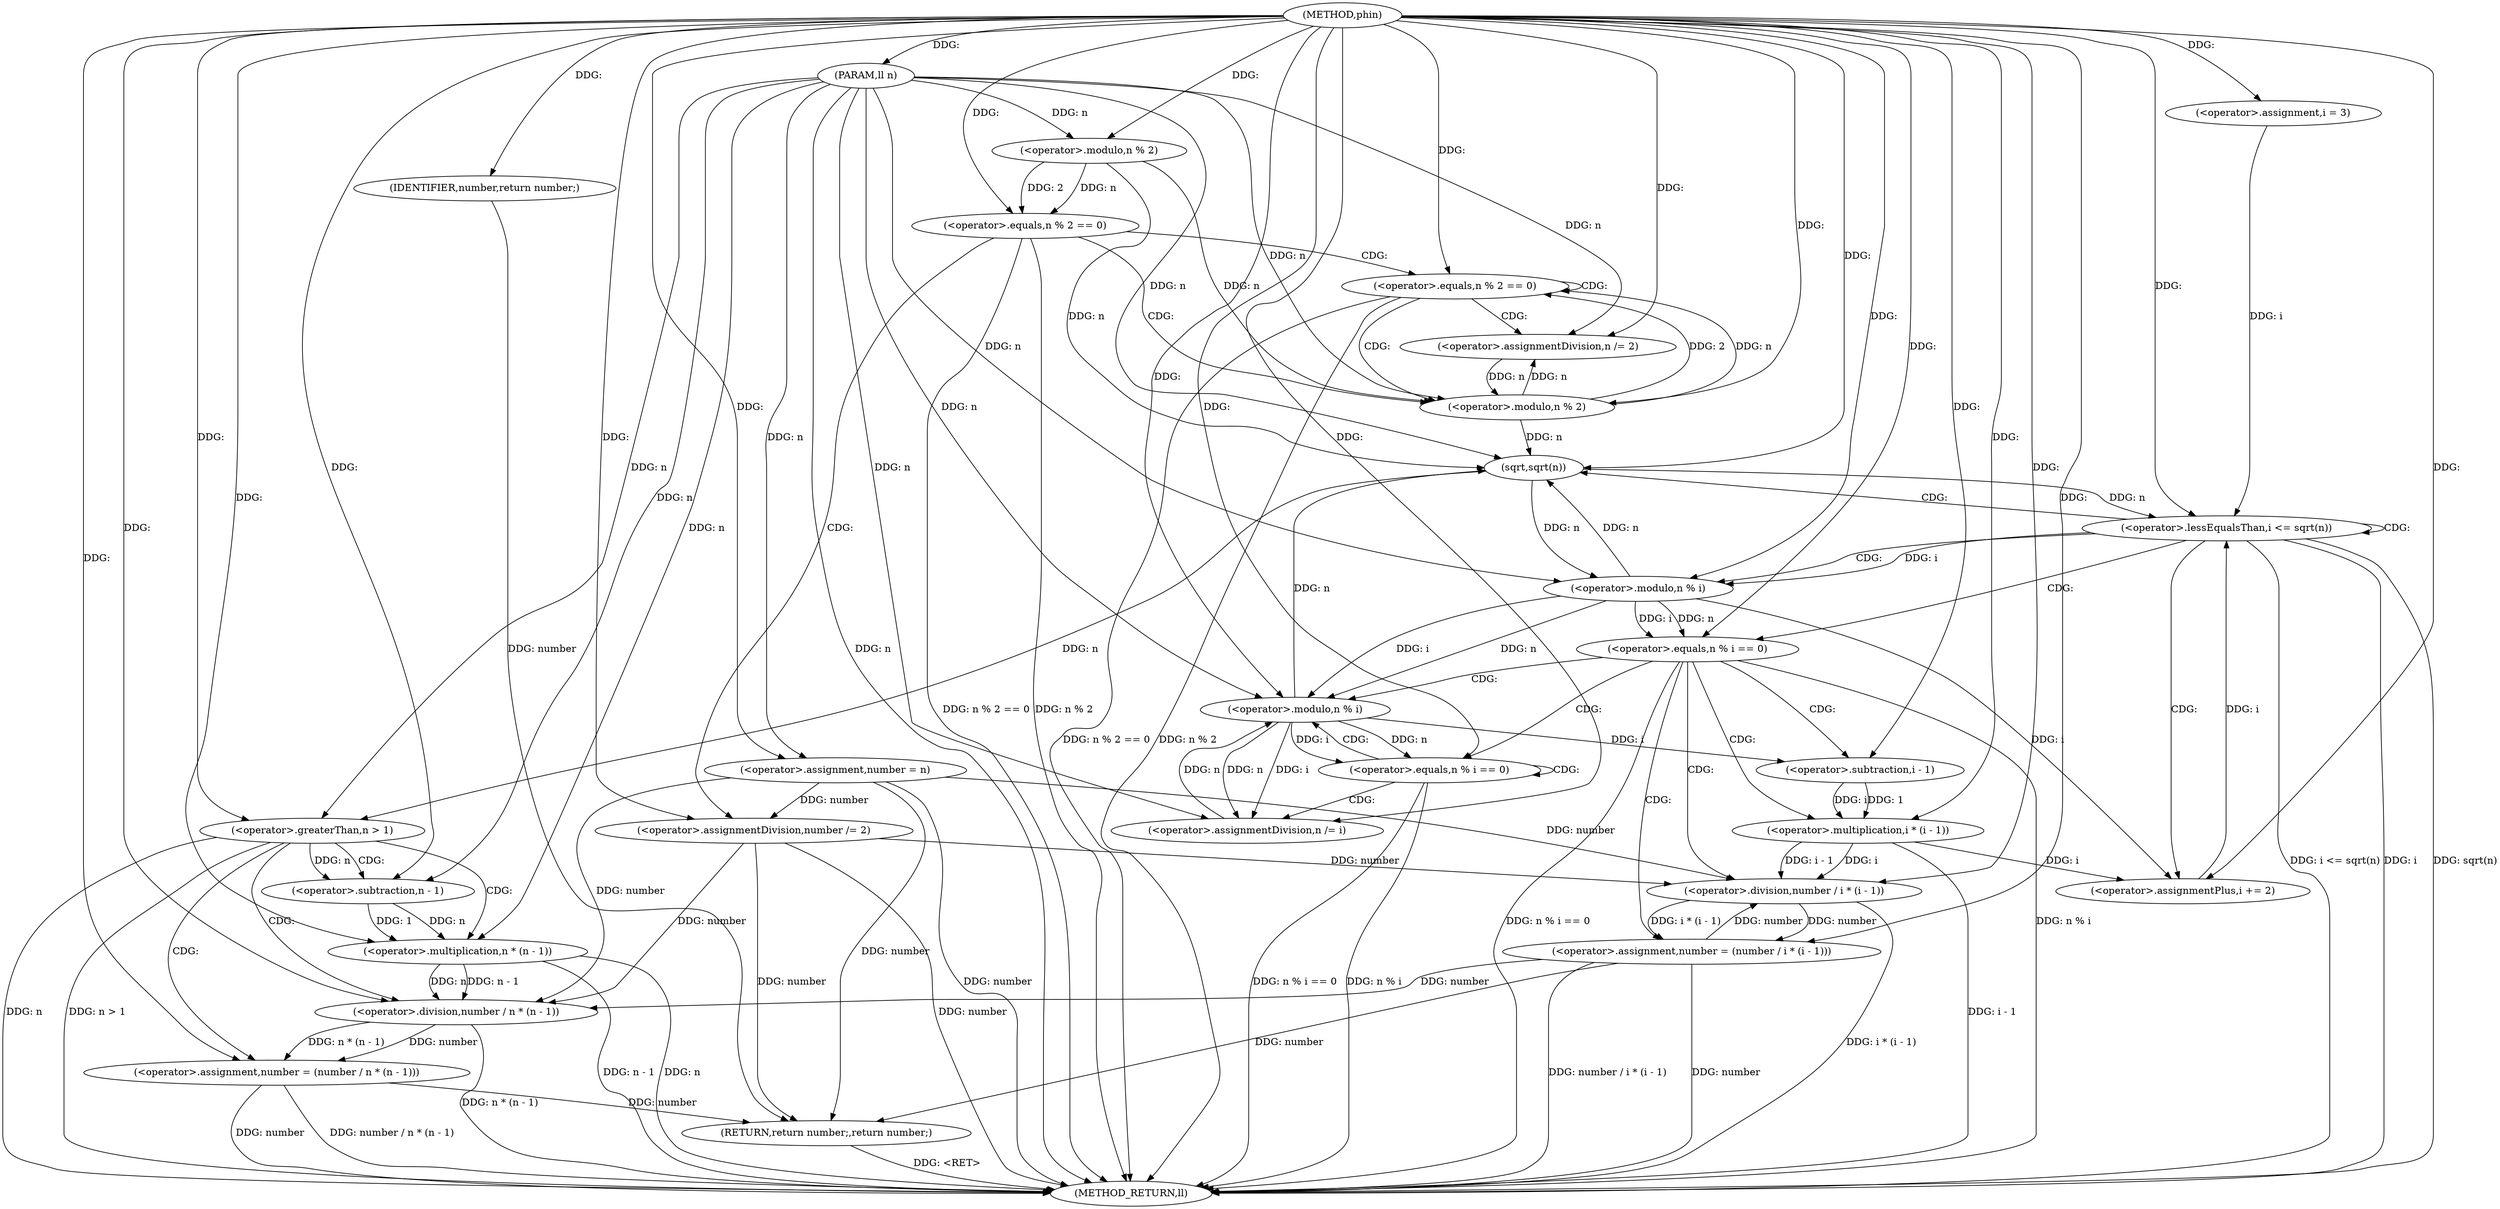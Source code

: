 digraph "phin" {  
"1001232" [label = "(METHOD,phin)" ]
"1001311" [label = "(METHOD_RETURN,ll)" ]
"1001233" [label = "(PARAM,ll n)" ]
"1001236" [label = "(<operator>.assignment,number = n)" ]
"1001309" [label = "(RETURN,return number;,return number;)" ]
"1001240" [label = "(<operator>.equals,n % 2 == 0)" ]
"1001260" [label = "(<operator>.assignment,i = 3)" ]
"1001263" [label = "(<operator>.lessEqualsThan,i <= sqrt(n))" ]
"1001267" [label = "(<operator>.assignmentPlus,i += 2)" ]
"1001297" [label = "(<operator>.greaterThan,n > 1)" ]
"1001300" [label = "(<operator>.assignment,number = (number / n * (n - 1)))" ]
"1001310" [label = "(IDENTIFIER,number,return number;)" ]
"1001246" [label = "(<operator>.assignmentDivision,number /= 2)" ]
"1001241" [label = "(<operator>.modulo,n % 2)" ]
"1001250" [label = "(<operator>.equals,n % 2 == 0)" ]
"1001255" [label = "(<operator>.assignmentDivision,n /= 2)" ]
"1001265" [label = "(sqrt,sqrt(n))" ]
"1001272" [label = "(<operator>.equals,n % i == 0)" ]
"1001302" [label = "(<operator>.division,number / n * (n - 1))" ]
"1001287" [label = "(<operator>.assignment,number = (number / i * (i - 1)))" ]
"1001304" [label = "(<operator>.multiplication,n * (n - 1))" ]
"1001251" [label = "(<operator>.modulo,n % 2)" ]
"1001273" [label = "(<operator>.modulo,n % i)" ]
"1001279" [label = "(<operator>.equals,n % i == 0)" ]
"1001284" [label = "(<operator>.assignmentDivision,n /= i)" ]
"1001306" [label = "(<operator>.subtraction,n - 1)" ]
"1001289" [label = "(<operator>.division,number / i * (i - 1))" ]
"1001280" [label = "(<operator>.modulo,n % i)" ]
"1001291" [label = "(<operator>.multiplication,i * (i - 1))" ]
"1001293" [label = "(<operator>.subtraction,i - 1)" ]
  "1001233" -> "1001311"  [ label = "DDG: n"] 
  "1001236" -> "1001311"  [ label = "DDG: number"] 
  "1001240" -> "1001311"  [ label = "DDG: n % 2"] 
  "1001240" -> "1001311"  [ label = "DDG: n % 2 == 0"] 
  "1001246" -> "1001311"  [ label = "DDG: number"] 
  "1001250" -> "1001311"  [ label = "DDG: n % 2"] 
  "1001250" -> "1001311"  [ label = "DDG: n % 2 == 0"] 
  "1001263" -> "1001311"  [ label = "DDG: i"] 
  "1001263" -> "1001311"  [ label = "DDG: sqrt(n)"] 
  "1001263" -> "1001311"  [ label = "DDG: i <= sqrt(n)"] 
  "1001297" -> "1001311"  [ label = "DDG: n"] 
  "1001297" -> "1001311"  [ label = "DDG: n > 1"] 
  "1001300" -> "1001311"  [ label = "DDG: number"] 
  "1001304" -> "1001311"  [ label = "DDG: n"] 
  "1001304" -> "1001311"  [ label = "DDG: n - 1"] 
  "1001302" -> "1001311"  [ label = "DDG: n * (n - 1)"] 
  "1001300" -> "1001311"  [ label = "DDG: number / n * (n - 1)"] 
  "1001272" -> "1001311"  [ label = "DDG: n % i"] 
  "1001272" -> "1001311"  [ label = "DDG: n % i == 0"] 
  "1001279" -> "1001311"  [ label = "DDG: n % i"] 
  "1001279" -> "1001311"  [ label = "DDG: n % i == 0"] 
  "1001287" -> "1001311"  [ label = "DDG: number"] 
  "1001291" -> "1001311"  [ label = "DDG: i - 1"] 
  "1001289" -> "1001311"  [ label = "DDG: i * (i - 1)"] 
  "1001287" -> "1001311"  [ label = "DDG: number / i * (i - 1)"] 
  "1001309" -> "1001311"  [ label = "DDG: <RET>"] 
  "1001232" -> "1001233"  [ label = "DDG: "] 
  "1001233" -> "1001236"  [ label = "DDG: n"] 
  "1001232" -> "1001236"  [ label = "DDG: "] 
  "1001310" -> "1001309"  [ label = "DDG: number"] 
  "1001236" -> "1001309"  [ label = "DDG: number"] 
  "1001246" -> "1001309"  [ label = "DDG: number"] 
  "1001300" -> "1001309"  [ label = "DDG: number"] 
  "1001287" -> "1001309"  [ label = "DDG: number"] 
  "1001232" -> "1001260"  [ label = "DDG: "] 
  "1001232" -> "1001267"  [ label = "DDG: "] 
  "1001302" -> "1001300"  [ label = "DDG: n * (n - 1)"] 
  "1001302" -> "1001300"  [ label = "DDG: number"] 
  "1001232" -> "1001310"  [ label = "DDG: "] 
  "1001241" -> "1001240"  [ label = "DDG: n"] 
  "1001241" -> "1001240"  [ label = "DDG: 2"] 
  "1001232" -> "1001240"  [ label = "DDG: "] 
  "1001232" -> "1001246"  [ label = "DDG: "] 
  "1001260" -> "1001263"  [ label = "DDG: i"] 
  "1001267" -> "1001263"  [ label = "DDG: i"] 
  "1001232" -> "1001263"  [ label = "DDG: "] 
  "1001265" -> "1001263"  [ label = "DDG: n"] 
  "1001273" -> "1001267"  [ label = "DDG: i"] 
  "1001291" -> "1001267"  [ label = "DDG: i"] 
  "1001265" -> "1001297"  [ label = "DDG: n"] 
  "1001233" -> "1001297"  [ label = "DDG: n"] 
  "1001232" -> "1001297"  [ label = "DDG: "] 
  "1001232" -> "1001300"  [ label = "DDG: "] 
  "1001233" -> "1001241"  [ label = "DDG: n"] 
  "1001232" -> "1001241"  [ label = "DDG: "] 
  "1001236" -> "1001246"  [ label = "DDG: number"] 
  "1001232" -> "1001255"  [ label = "DDG: "] 
  "1001241" -> "1001265"  [ label = "DDG: n"] 
  "1001251" -> "1001265"  [ label = "DDG: n"] 
  "1001273" -> "1001265"  [ label = "DDG: n"] 
  "1001280" -> "1001265"  [ label = "DDG: n"] 
  "1001233" -> "1001265"  [ label = "DDG: n"] 
  "1001232" -> "1001265"  [ label = "DDG: "] 
  "1001236" -> "1001302"  [ label = "DDG: number"] 
  "1001246" -> "1001302"  [ label = "DDG: number"] 
  "1001287" -> "1001302"  [ label = "DDG: number"] 
  "1001232" -> "1001302"  [ label = "DDG: "] 
  "1001304" -> "1001302"  [ label = "DDG: n"] 
  "1001304" -> "1001302"  [ label = "DDG: n - 1"] 
  "1001251" -> "1001250"  [ label = "DDG: 2"] 
  "1001251" -> "1001250"  [ label = "DDG: n"] 
  "1001232" -> "1001250"  [ label = "DDG: "] 
  "1001251" -> "1001255"  [ label = "DDG: n"] 
  "1001233" -> "1001255"  [ label = "DDG: n"] 
  "1001273" -> "1001272"  [ label = "DDG: i"] 
  "1001273" -> "1001272"  [ label = "DDG: n"] 
  "1001232" -> "1001272"  [ label = "DDG: "] 
  "1001289" -> "1001287"  [ label = "DDG: i * (i - 1)"] 
  "1001289" -> "1001287"  [ label = "DDG: number"] 
  "1001306" -> "1001304"  [ label = "DDG: n"] 
  "1001233" -> "1001304"  [ label = "DDG: n"] 
  "1001232" -> "1001304"  [ label = "DDG: "] 
  "1001306" -> "1001304"  [ label = "DDG: 1"] 
  "1001241" -> "1001251"  [ label = "DDG: n"] 
  "1001255" -> "1001251"  [ label = "DDG: n"] 
  "1001233" -> "1001251"  [ label = "DDG: n"] 
  "1001232" -> "1001251"  [ label = "DDG: "] 
  "1001265" -> "1001273"  [ label = "DDG: n"] 
  "1001233" -> "1001273"  [ label = "DDG: n"] 
  "1001232" -> "1001273"  [ label = "DDG: "] 
  "1001263" -> "1001273"  [ label = "DDG: i"] 
  "1001280" -> "1001284"  [ label = "DDG: i"] 
  "1001232" -> "1001284"  [ label = "DDG: "] 
  "1001232" -> "1001287"  [ label = "DDG: "] 
  "1001297" -> "1001306"  [ label = "DDG: n"] 
  "1001233" -> "1001306"  [ label = "DDG: n"] 
  "1001232" -> "1001306"  [ label = "DDG: "] 
  "1001280" -> "1001279"  [ label = "DDG: i"] 
  "1001280" -> "1001279"  [ label = "DDG: n"] 
  "1001232" -> "1001279"  [ label = "DDG: "] 
  "1001280" -> "1001284"  [ label = "DDG: n"] 
  "1001233" -> "1001284"  [ label = "DDG: n"] 
  "1001236" -> "1001289"  [ label = "DDG: number"] 
  "1001246" -> "1001289"  [ label = "DDG: number"] 
  "1001287" -> "1001289"  [ label = "DDG: number"] 
  "1001232" -> "1001289"  [ label = "DDG: "] 
  "1001291" -> "1001289"  [ label = "DDG: i"] 
  "1001291" -> "1001289"  [ label = "DDG: i - 1"] 
  "1001273" -> "1001280"  [ label = "DDG: n"] 
  "1001284" -> "1001280"  [ label = "DDG: n"] 
  "1001233" -> "1001280"  [ label = "DDG: n"] 
  "1001232" -> "1001280"  [ label = "DDG: "] 
  "1001273" -> "1001280"  [ label = "DDG: i"] 
  "1001293" -> "1001291"  [ label = "DDG: i"] 
  "1001232" -> "1001291"  [ label = "DDG: "] 
  "1001293" -> "1001291"  [ label = "DDG: 1"] 
  "1001280" -> "1001293"  [ label = "DDG: i"] 
  "1001232" -> "1001293"  [ label = "DDG: "] 
  "1001240" -> "1001246"  [ label = "CDG: "] 
  "1001240" -> "1001250"  [ label = "CDG: "] 
  "1001240" -> "1001251"  [ label = "CDG: "] 
  "1001263" -> "1001267"  [ label = "CDG: "] 
  "1001263" -> "1001272"  [ label = "CDG: "] 
  "1001263" -> "1001273"  [ label = "CDG: "] 
  "1001263" -> "1001265"  [ label = "CDG: "] 
  "1001263" -> "1001263"  [ label = "CDG: "] 
  "1001297" -> "1001300"  [ label = "CDG: "] 
  "1001297" -> "1001304"  [ label = "CDG: "] 
  "1001297" -> "1001302"  [ label = "CDG: "] 
  "1001297" -> "1001306"  [ label = "CDG: "] 
  "1001250" -> "1001255"  [ label = "CDG: "] 
  "1001250" -> "1001250"  [ label = "CDG: "] 
  "1001250" -> "1001251"  [ label = "CDG: "] 
  "1001272" -> "1001291"  [ label = "CDG: "] 
  "1001272" -> "1001287"  [ label = "CDG: "] 
  "1001272" -> "1001293"  [ label = "CDG: "] 
  "1001272" -> "1001280"  [ label = "CDG: "] 
  "1001272" -> "1001279"  [ label = "CDG: "] 
  "1001272" -> "1001289"  [ label = "CDG: "] 
  "1001279" -> "1001284"  [ label = "CDG: "] 
  "1001279" -> "1001280"  [ label = "CDG: "] 
  "1001279" -> "1001279"  [ label = "CDG: "] 
}
